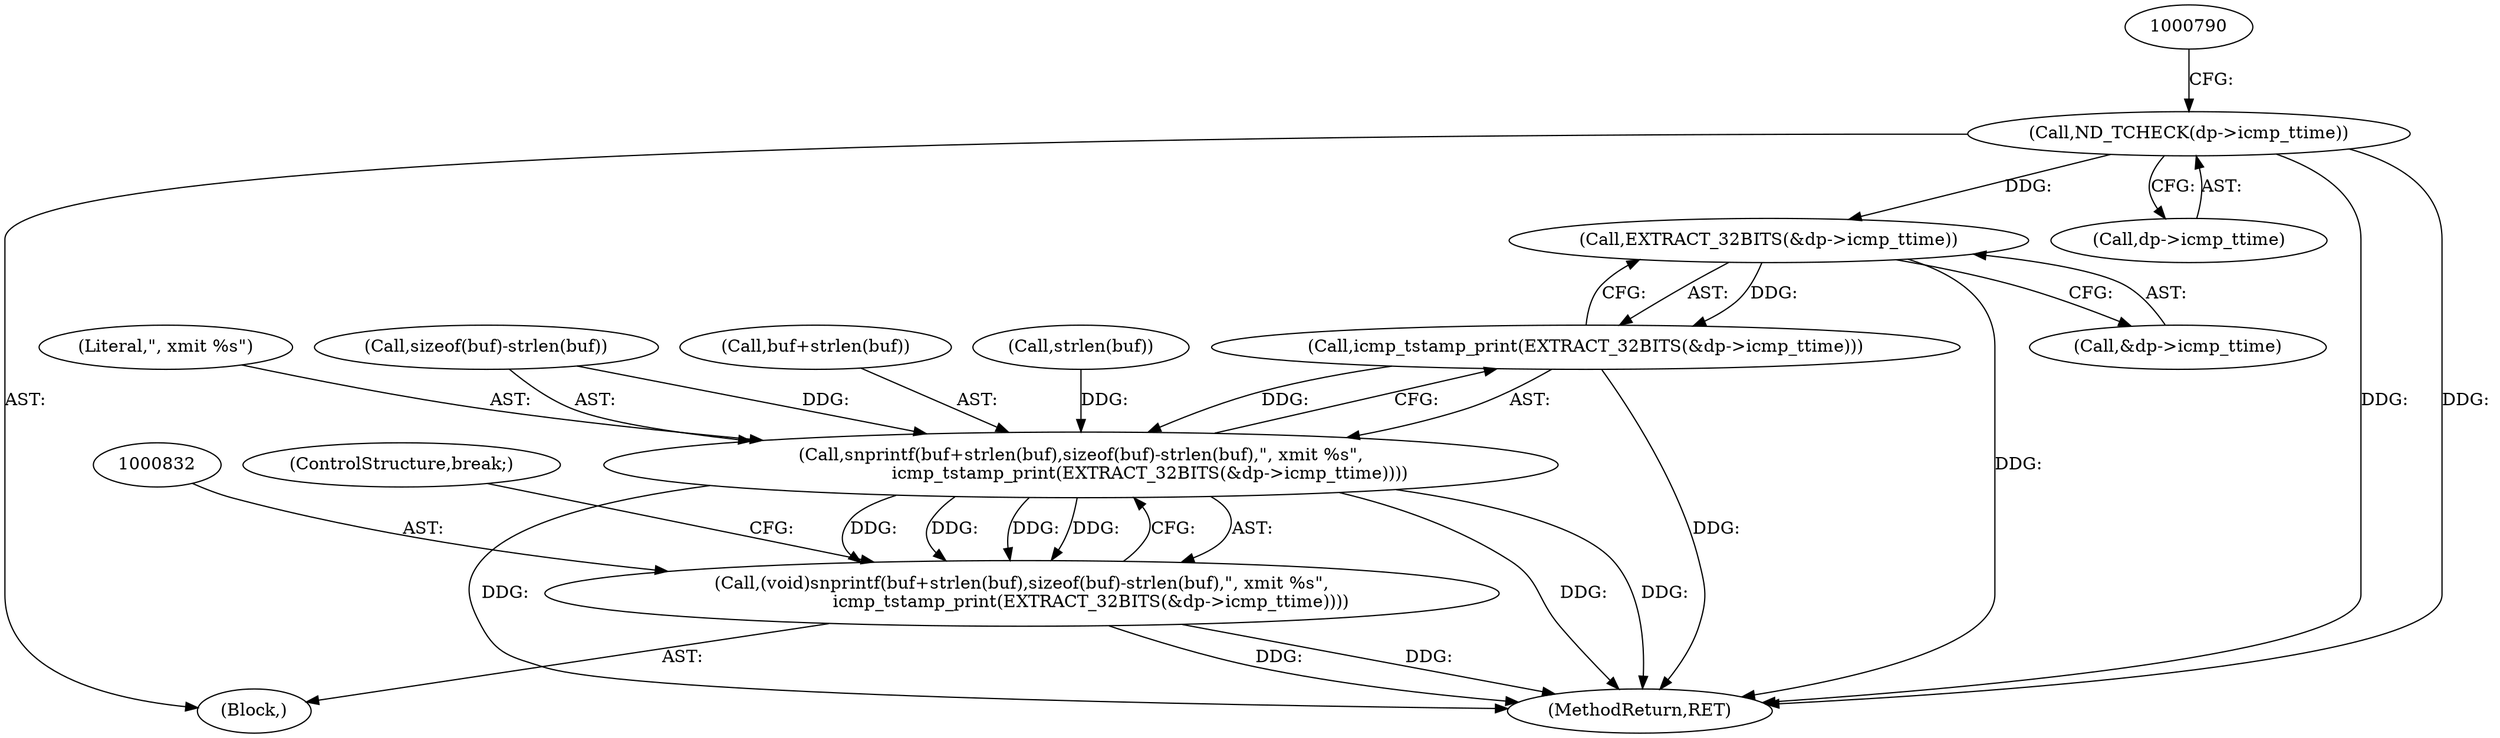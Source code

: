 digraph "0_tcpdump_1a1bce0526a77b62e41531b00f8bb5e21fd4f3a3@pointer" {
"1000845" [label="(Call,EXTRACT_32BITS(&dp->icmp_ttime))"];
"1000785" [label="(Call,ND_TCHECK(dp->icmp_ttime))"];
"1000844" [label="(Call,icmp_tstamp_print(EXTRACT_32BITS(&dp->icmp_ttime)))"];
"1000833" [label="(Call,snprintf(buf+strlen(buf),sizeof(buf)-strlen(buf),\", xmit %s\",\n                         icmp_tstamp_print(EXTRACT_32BITS(&dp->icmp_ttime))))"];
"1000831" [label="(Call,(void)snprintf(buf+strlen(buf),sizeof(buf)-strlen(buf),\", xmit %s\",\n                         icmp_tstamp_print(EXTRACT_32BITS(&dp->icmp_ttime))))"];
"1000843" [label="(Literal,\", xmit %s\")"];
"1000786" [label="(Call,dp->icmp_ttime)"];
"1000833" [label="(Call,snprintf(buf+strlen(buf),sizeof(buf)-strlen(buf),\", xmit %s\",\n                         icmp_tstamp_print(EXTRACT_32BITS(&dp->icmp_ttime))))"];
"1000834" [label="(Call,buf+strlen(buf))"];
"1000831" [label="(Call,(void)snprintf(buf+strlen(buf),sizeof(buf)-strlen(buf),\", xmit %s\",\n                         icmp_tstamp_print(EXTRACT_32BITS(&dp->icmp_ttime))))"];
"1000785" [label="(Call,ND_TCHECK(dp->icmp_ttime))"];
"1000162" [label="(Block,)"];
"1000836" [label="(Call,strlen(buf))"];
"1001279" [label="(MethodReturn,RET)"];
"1000844" [label="(Call,icmp_tstamp_print(EXTRACT_32BITS(&dp->icmp_ttime)))"];
"1000838" [label="(Call,sizeof(buf)-strlen(buf))"];
"1000850" [label="(ControlStructure,break;)"];
"1000846" [label="(Call,&dp->icmp_ttime)"];
"1000845" [label="(Call,EXTRACT_32BITS(&dp->icmp_ttime))"];
"1000845" -> "1000844"  [label="AST: "];
"1000845" -> "1000846"  [label="CFG: "];
"1000846" -> "1000845"  [label="AST: "];
"1000844" -> "1000845"  [label="CFG: "];
"1000845" -> "1001279"  [label="DDG: "];
"1000845" -> "1000844"  [label="DDG: "];
"1000785" -> "1000845"  [label="DDG: "];
"1000785" -> "1000162"  [label="AST: "];
"1000785" -> "1000786"  [label="CFG: "];
"1000786" -> "1000785"  [label="AST: "];
"1000790" -> "1000785"  [label="CFG: "];
"1000785" -> "1001279"  [label="DDG: "];
"1000785" -> "1001279"  [label="DDG: "];
"1000844" -> "1000833"  [label="AST: "];
"1000833" -> "1000844"  [label="CFG: "];
"1000844" -> "1001279"  [label="DDG: "];
"1000844" -> "1000833"  [label="DDG: "];
"1000833" -> "1000831"  [label="AST: "];
"1000834" -> "1000833"  [label="AST: "];
"1000838" -> "1000833"  [label="AST: "];
"1000843" -> "1000833"  [label="AST: "];
"1000831" -> "1000833"  [label="CFG: "];
"1000833" -> "1001279"  [label="DDG: "];
"1000833" -> "1001279"  [label="DDG: "];
"1000833" -> "1001279"  [label="DDG: "];
"1000833" -> "1000831"  [label="DDG: "];
"1000833" -> "1000831"  [label="DDG: "];
"1000833" -> "1000831"  [label="DDG: "];
"1000833" -> "1000831"  [label="DDG: "];
"1000836" -> "1000833"  [label="DDG: "];
"1000838" -> "1000833"  [label="DDG: "];
"1000831" -> "1000162"  [label="AST: "];
"1000832" -> "1000831"  [label="AST: "];
"1000850" -> "1000831"  [label="CFG: "];
"1000831" -> "1001279"  [label="DDG: "];
"1000831" -> "1001279"  [label="DDG: "];
}
